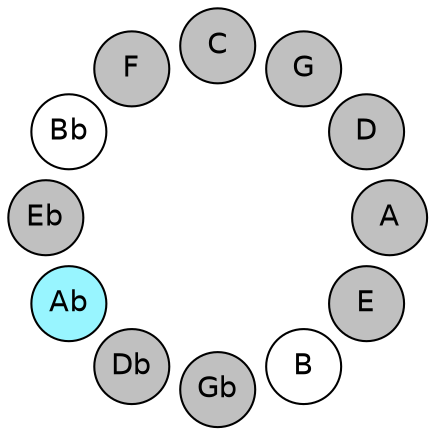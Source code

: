 
graph {

layout = circo;
mindist = .1

node [shape = circle, fontname = Helvetica, margin = 0, style = filled]
edge [style=invis]

subgraph 1 {
	E -- B -- Gb -- Db -- Ab -- Eb -- Bb -- F -- C -- G -- D -- A -- E
}

E [fillcolor = gray];
B [fillcolor = white];
Gb [fillcolor = gray];
Db [fillcolor = gray];
Ab [fillcolor = cadetblue1];
Eb [fillcolor = gray];
Bb [fillcolor = white];
F [fillcolor = gray];
C [fillcolor = gray];
G [fillcolor = gray];
D [fillcolor = gray];
A [fillcolor = gray];
}
